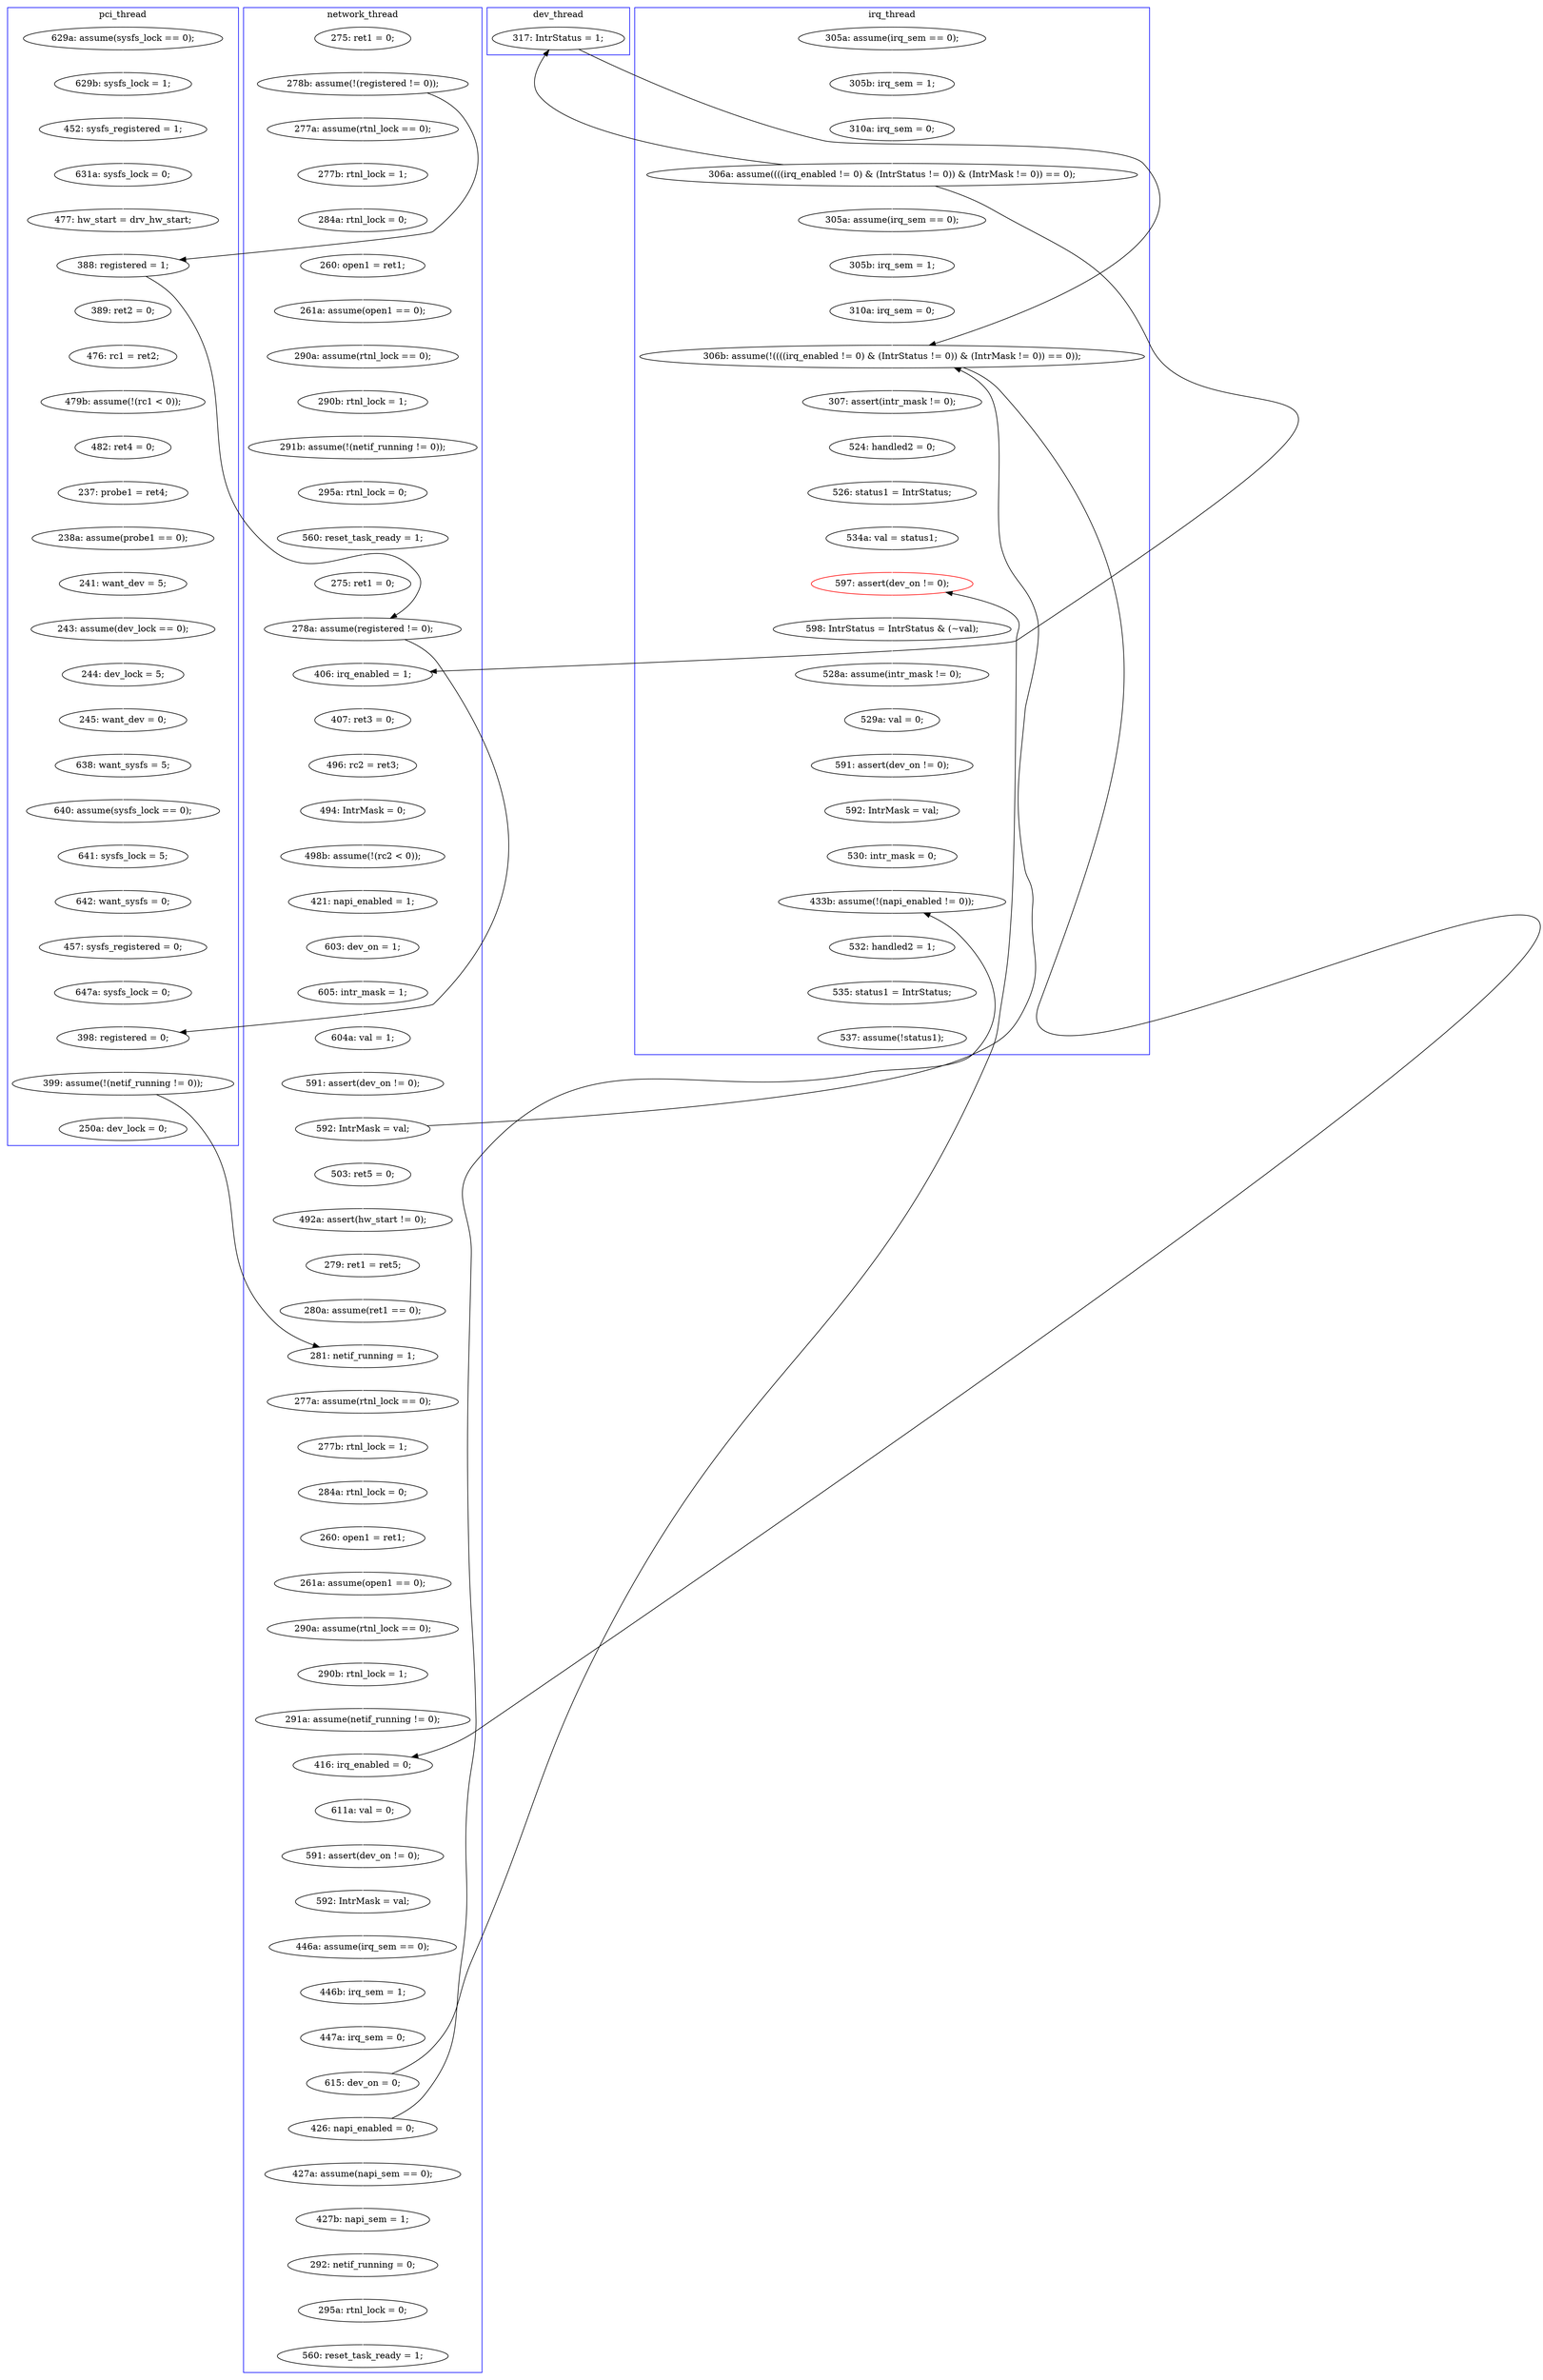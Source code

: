 digraph Counterexample {
	204 -> 205 [color = white, style = solid]
	125 -> 126 [color = white, style = solid]
	126 -> 129 [color = white, style = solid]
	209 -> 211 [color = white, style = solid]
	198 -> 209 [color = white, style = solid]
	230 -> 231 [color = white, style = solid]
	164 -> 168 [color = white, style = solid]
	242 -> 244 [color = white, style = solid]
	80 -> 114 [color = black, style = solid, constraint = false]
	42 -> 43 [color = white, style = solid]
	158 -> 160 [color = white, style = solid]
	235 -> 236 [color = white, style = solid]
	154 -> 155 [color = white, style = solid]
	188 -> 198 [color = white, style = solid]
	77 -> 101 [color = white, style = solid]
	65 -> 67 [color = white, style = solid]
	137 -> 143 [color = white, style = solid]
	47 -> 124 [color = black, style = solid, constraint = false]
	256 -> 266 [color = white, style = solid]
	41 -> 42 [color = white, style = solid]
	175 -> 176 [color = white, style = solid]
	244 -> 246 [color = white, style = solid]
	56 -> 59 [color = white, style = solid]
	249 -> 253 [color = white, style = solid]
	140 -> 158 [color = white, style = solid]
	160 -> 161 [color = white, style = solid]
	69 -> 80 [color = white, style = solid]
	129 -> 131 [color = white, style = solid]
	178 -> 179 [color = white, style = solid]
	50 -> 51 [color = white, style = solid]
	219 -> 223 [color = white, style = solid]
	80 -> 81 [color = white, style = solid]
	193 -> 195 [color = white, style = solid]
	231 -> 235 [color = white, style = solid]
	170 -> 173 [color = white, style = solid]
	182 -> 185 [color = white, style = solid]
	143 -> 145 [color = white, style = solid]
	85 -> 86 [color = white, style = solid]
	195 -> 198 [color = black, style = solid, constraint = false]
	91 -> 92 [color = white, style = solid]
	53 -> 54 [color = white, style = solid]
	247 -> 249 [color = white, style = solid]
	195 -> 196 [color = white, style = solid]
	136 -> 137 [color = white, style = solid]
	225 -> 232 [color = white, style = solid]
	47 -> 156 [color = black, style = solid, constraint = false]
	159 -> 243 [color = white, style = solid]
	236 -> 262 [color = white, style = solid]
	86 -> 87 [color = white, style = solid]
	93 -> 94 [color = white, style = solid]
	55 -> 56 [color = white, style = solid]
	145 -> 151 [color = white, style = solid]
	135 -> 136 [color = white, style = solid]
	81 -> 82 [color = white, style = solid]
	229 -> 230 [color = white, style = solid]
	217 -> 218 [color = white, style = solid]
	155 -> 193 [color = white, style = solid]
	54 -> 55 [color = white, style = solid]
	67 -> 69 [color = white, style = solid]
	43 -> 47 [color = white, style = solid]
	164 -> 195 [color = black, style = solid, constraint = false]
	253 -> 255 [color = white, style = solid]
	173 -> 175 [color = white, style = solid]
	82 -> 85 [color = white, style = solid]
	87 -> 90 [color = white, style = solid]
	47 -> 154 [color = white, style = solid]
	223 -> 229 [color = white, style = solid]
	101 -> 106 [color = white, style = solid]
	75 -> 77 [color = white, style = solid]
	213 -> 225 [color = white, style = solid]
	212 -> 217 [color = white, style = solid]
	196 -> 204 [color = white, style = solid]
	159 -> 175 [color = black, style = solid, constraint = false]
	51 -> 65 [color = white, style = solid]
	169 -> 170 [color = white, style = solid]
	151 -> 159 [color = white, style = solid]
	156 -> 195 [color = black, style = solid, constraint = false]
	112 -> 114 [color = white, style = solid]
	177 -> 178 [color = white, style = solid]
	205 -> 213 [color = white, style = solid]
	161 -> 163 [color = white, style = solid]
	229 -> 253 [color = black, style = solid, constraint = false]
	176 -> 177 [color = white, style = solid]
	106 -> 112 [color = white, style = solid]
	218 -> 219 [color = white, style = solid]
	114 -> 124 [color = white, style = solid]
	232 -> 242 [color = white, style = solid]
	34 -> 53 [color = white, style = solid]
	133 -> 135 [color = white, style = solid]
	59 -> 74 [color = white, style = solid]
	211 -> 212 [color = white, style = solid]
	185 -> 186 [color = white, style = solid]
	186 -> 188 [color = white, style = solid]
	31 -> 34 [color = white, style = solid]
	223 -> 225 [color = black, style = solid, constraint = false]
	74 -> 75 [color = white, style = solid]
	179 -> 182 [color = white, style = solid]
	131 -> 140 [color = white, style = solid]
	168 -> 169 [color = white, style = solid]
	255 -> 256 [color = white, style = solid]
	246 -> 247 [color = white, style = solid]
	124 -> 125 [color = white, style = solid]
	114 -> 151 [color = black, style = solid, constraint = false]
	94 -> 133 [color = white, style = solid]
	90 -> 91 [color = white, style = solid]
	92 -> 93 [color = white, style = solid]
	34 -> 80 [color = black, style = solid, constraint = false]
	163 -> 164 [color = white, style = solid]
	subgraph cluster7 {
		label = dev_thread
		color = blue
		156  [label = "317: IntrStatus = 1;"]
	}
	subgraph cluster1 {
		label = pci_thread
		color = blue
		69  [label = "477: hw_start = drv_hw_start;"]
		51  [label = "629b: sysfs_lock = 1;"]
		67  [label = "631a: sysfs_lock = 0;"]
		80  [label = "388: registered = 1;"]
		86  [label = "482: ret4 = 0;"]
		81  [label = "389: ret2 = 0;"]
		94  [label = "245: want_dev = 0;"]
		145  [label = "647a: sysfs_lock = 0;"]
		92  [label = "243: assume(dev_lock == 0);"]
		87  [label = "237: probe1 = ret4;"]
		90  [label = "238a: assume(probe1 == 0);"]
		50  [label = "629a: assume(sysfs_lock == 0);"]
		137  [label = "642: want_sysfs = 0;"]
		135  [label = "640: assume(sysfs_lock == 0);"]
		159  [label = "399: assume(!(netif_running != 0));"]
		93  [label = "244: dev_lock = 5;"]
		143  [label = "457: sysfs_registered = 0;"]
		91  [label = "241: want_dev = 5;"]
		133  [label = "638: want_sysfs = 5;"]
		65  [label = "452: sysfs_registered = 1;"]
		82  [label = "476: rc1 = ret2;"]
		243  [label = "250a: dev_lock = 0;"]
		151  [label = "398: registered = 0;"]
		85  [label = "479b: assume(!(rc1 < 0));"]
		136  [label = "641: sysfs_lock = 5;"]
	}
	subgraph cluster3 {
		label = irq_thread
		color = blue
		193  [label = "310a: irq_sem = 0;"]
		246  [label = "591: assert(dev_on != 0);"]
		247  [label = "592: IntrMask = val;"]
		253  [label = "433b: assume(!(napi_enabled != 0));"]
		195  [label = "306b: assume(!((((irq_enabled != 0) & (IntrStatus != 0)) & (IntrMask != 0)) == 0));"]
		196  [label = "307: assert(intr_mask != 0);"]
		249  [label = "530: intr_mask = 0;"]
		213  [label = "534a: val = status1;"]
		155  [label = "305b: irq_sem = 1;"]
		154  [label = "305a: assume(irq_sem == 0);"]
		256  [label = "535: status1 = IntrStatus;"]
		232  [label = "598: IntrStatus = IntrStatus & (~val);"]
		242  [label = "528a: assume(intr_mask != 0);"]
		255  [label = "532: handled2 = 1;"]
		244  [label = "529a: val = 0;"]
		43  [label = "310a: irq_sem = 0;"]
		204  [label = "524: handled2 = 0;"]
		41  [label = "305a: assume(irq_sem == 0);"]
		266  [label = "537: assume(!status1);"]
		225  [label = "597: assert(dev_on != 0);", color = red]
		42  [label = "305b: irq_sem = 1;"]
		205  [label = "526: status1 = IntrStatus;"]
		47  [label = "306a: assume((((irq_enabled != 0) & (IntrStatus != 0)) & (IntrMask != 0)) == 0);"]
	}
	subgraph cluster2 {
		label = network_thread
		color = blue
		53  [label = "277a: assume(rtnl_lock == 0);"]
		179  [label = "260: open1 = ret1;"]
		219  [label = "447a: irq_sem = 0;"]
		235  [label = "292: netif_running = 0;"]
		209  [label = "611a: val = 0;"]
		124  [label = "406: irq_enabled = 1;"]
		169  [label = "492a: assert(hw_start != 0);"]
		217  [label = "446a: assume(irq_sem == 0);"]
		126  [label = "496: rc2 = ret3;"]
		131  [label = "498b: assume(!(rc2 < 0));"]
		140  [label = "421: napi_enabled = 1;"]
		262  [label = "560: reset_task_ready = 1;"]
		176  [label = "277a: assume(rtnl_lock == 0);"]
		229  [label = "426: napi_enabled = 0;"]
		182  [label = "261a: assume(open1 == 0);"]
		175  [label = "281: netif_running = 1;"]
		101  [label = "295a: rtnl_lock = 0;"]
		236  [label = "295a: rtnl_lock = 0;"]
		211  [label = "591: assert(dev_on != 0);"]
		59  [label = "261a: assume(open1 == 0);"]
		129  [label = "494: IntrMask = 0;"]
		31  [label = "275: ret1 = 0;"]
		125  [label = "407: ret3 = 0;"]
		212  [label = "592: IntrMask = val;"]
		218  [label = "446b: irq_sem = 1;"]
		188  [label = "291a: assume(netif_running != 0);"]
		75  [label = "290b: rtnl_lock = 1;"]
		164  [label = "592: IntrMask = val;"]
		173  [label = "280a: assume(ret1 == 0);"]
		185  [label = "290a: assume(rtnl_lock == 0);"]
		56  [label = "260: open1 = ret1;"]
		114  [label = "278a: assume(registered != 0);"]
		158  [label = "603: dev_on = 1;"]
		168  [label = "503: ret5 = 0;"]
		74  [label = "290a: assume(rtnl_lock == 0);"]
		77  [label = "291b: assume(!(netif_running != 0));"]
		54  [label = "277b: rtnl_lock = 1;"]
		186  [label = "290b: rtnl_lock = 1;"]
		230  [label = "427a: assume(napi_sem == 0);"]
		106  [label = "560: reset_task_ready = 1;"]
		223  [label = "615: dev_on = 0;"]
		231  [label = "427b: napi_sem = 1;"]
		161  [label = "604a: val = 1;"]
		55  [label = "284a: rtnl_lock = 0;"]
		178  [label = "284a: rtnl_lock = 0;"]
		170  [label = "279: ret1 = ret5;"]
		160  [label = "605: intr_mask = 1;"]
		198  [label = "416: irq_enabled = 0;"]
		34  [label = "278b: assume(!(registered != 0));"]
		177  [label = "277b: rtnl_lock = 1;"]
		112  [label = "275: ret1 = 0;"]
		163  [label = "591: assert(dev_on != 0);"]
	}
}